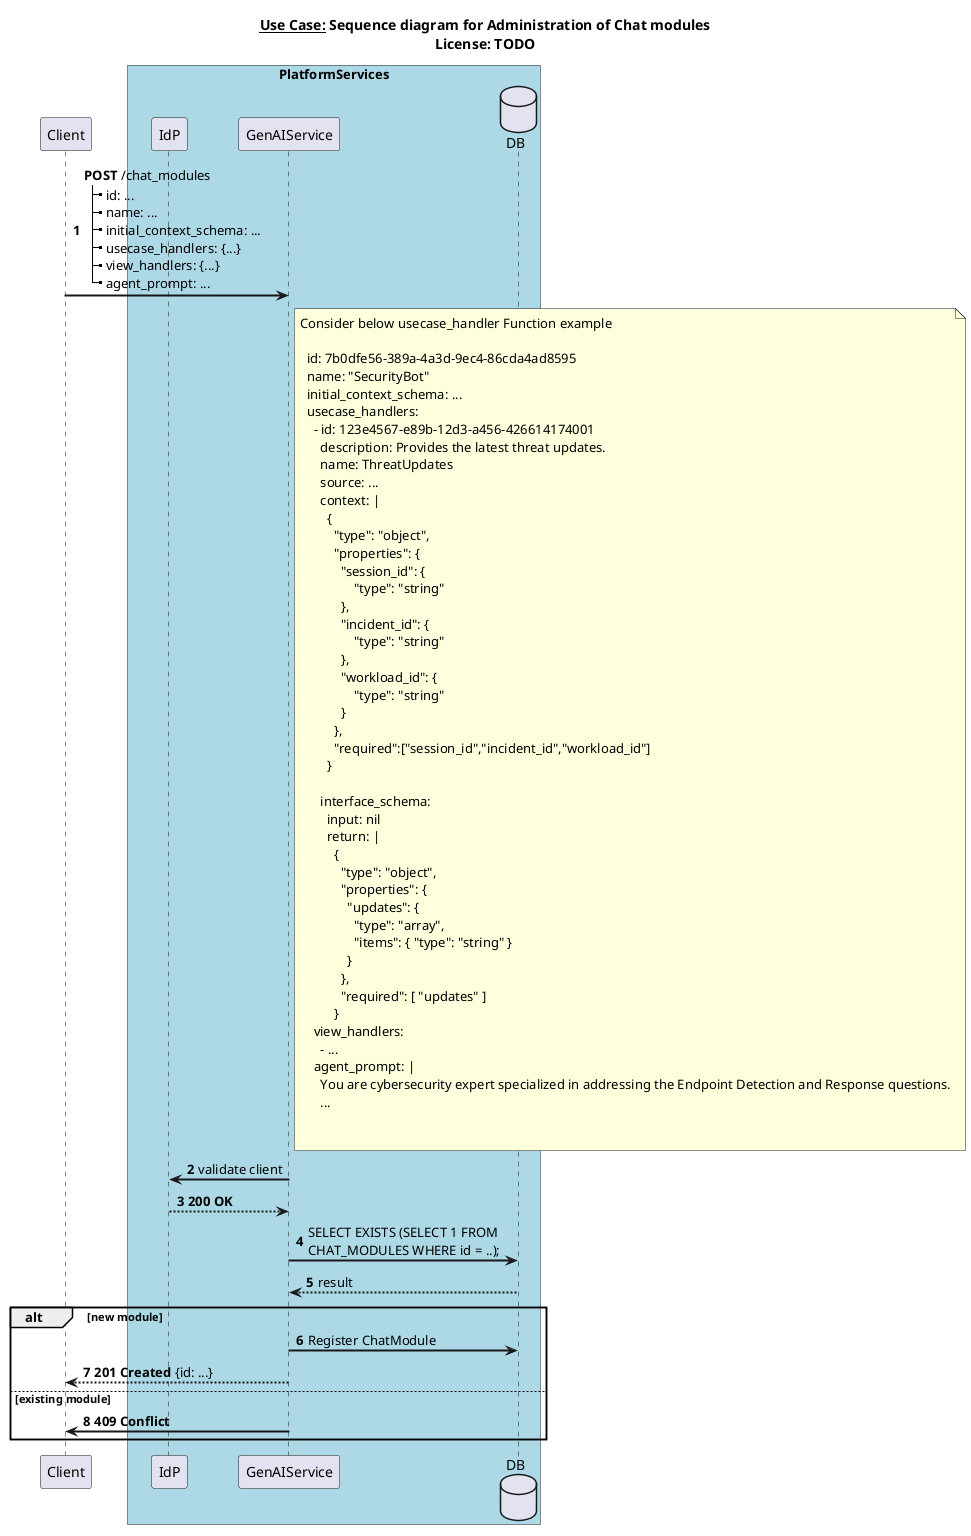 @startuml

title
<u>Use Case:</u> Sequence diagram for Administration of Chat modules
License: TODO
End title


autonumber
skinparam ParticipantPadding 20
skinparam BoxPadding 10

skinparam sequenceArrowThickness 2

participant Client as C

box "PlatformServices" #LightBlue 
participant IdP
participant GenAIService as GenAI
database DB
end box

C -> GenAI: **POST** /chat_modules \n\
|_ id: ... \n\
|_ name: ... \n\
|_ initial_context_schema: ... \n\
|_ usecase_handlers: {...} \n\
|_ view_handlers: {...} \n\
|_ agent_prompt: ...

note right of GenAI
Consider below usecase_handler Function example

  id: 7b0dfe56-389a-4a3d-9ec4-86cda4ad8595
  name: "SecurityBot"
  initial_context_schema: ...
  usecase_handlers:
    - id: 123e4567-e89b-12d3-a456-426614174001
      description: Provides the latest threat updates.
      name: ThreatUpdates
      source: ...
      context: |
        {
          "type": "object",
          "properties": {
            "session_id": {
                "type": "string"
            },
            "incident_id": {
                "type": "string"
            },
            "workload_id": {
                "type": "string"
            }
          },
          "required":["session_id","incident_id","workload_id"]
        }

      interface_schema:
        input: nil
        return: |
          {
            "type": "object",
            "properties": {
              "updates": {
                "type": "array",
                "items": { "type": "string" }
              }
            },
            "required": [ "updates" ]
          }
    view_handlers:
      - ...
    agent_prompt: |
      You are cybersecurity expert specialized in addressing the Endpoint Detection and Response questions.
      ...
    

end note

GenAI -> IdP: validate client
return **200 OK**

GenAI -> DB: SELECT EXISTS (SELECT 1 FROM \nCHAT_MODULES WHERE id = ..);
return result
Alt new module
  GenAI -> DB: Register ChatModule
  GenAI --> C: **201 Created** {id: ...}
Else existing module
  GenAI -> C: **409 Conflict**
End

@enduml